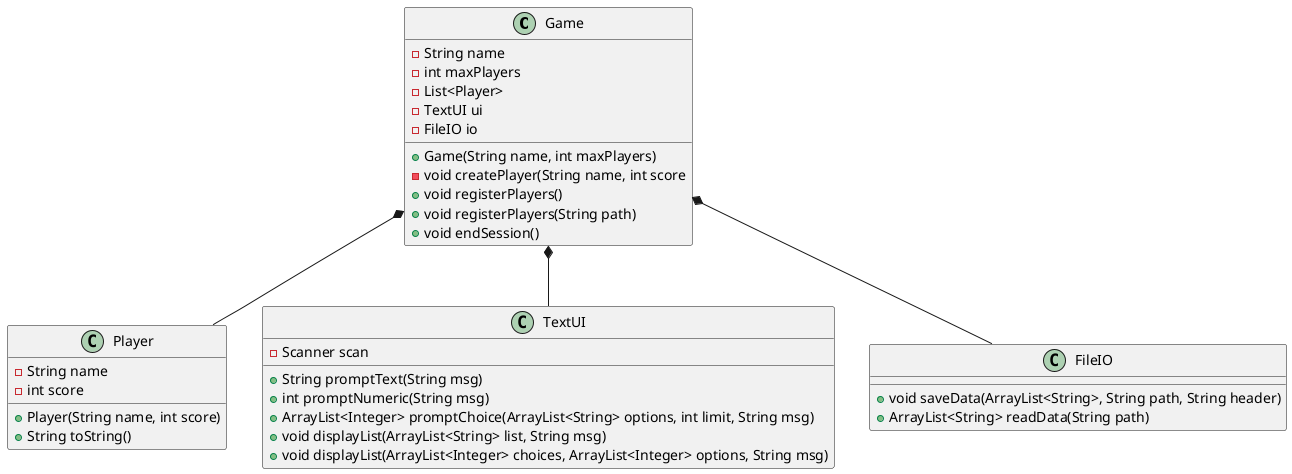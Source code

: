 @startuml
'https://plantuml.com/class-diagram

class Game
class Player


Game *-- Player
Game *-- TextUI

Game *-- FileIO



class Game {
- String name
- int maxPlayers
- List<Player>
- TextUI ui
- FileIO io
+ Game(String name, int maxPlayers)
- void createPlayer(String name, int score
+ void registerPlayers()
+ void registerPlayers(String path)
+ void endSession()

}
class Player {
- String name
- int score
+ Player(String name, int score)
+ String toString()
}

class TextUI {
- Scanner scan
' shows a message and returns the user's input as a String
+ String promptText(String msg)
' shows a message and returns the user's input as an integer
+ int promptNumeric(String msg)
' shows the options, promts for choices until limit is reached, and returns the user's choices as a list
+ ArrayList<Integer> promptChoice(ArrayList<String> options, int limit, String msg)
' shows a message and lists the content of a list
+ void displayList(ArrayList<String> list, String msg)
+ void displayList(ArrayList<Integer> choices, ArrayList<Integer> options, String msg)
}

class FileIO{
+ void saveData(ArrayList<String>, String path, String header)
+ ArrayList<String> readData(String path)
}

@enduml